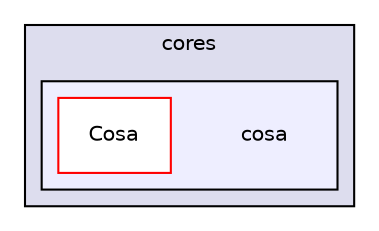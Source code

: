 digraph "cores/cosa" {
  compound=true
  node [ fontsize="10", fontname="Helvetica"];
  edge [ labelfontsize="10", labelfontname="Helvetica"];
  subgraph clusterdir_51d9c9f08f6806a0f97badf342e5b4d7 {
    graph [ bgcolor="#ddddee", pencolor="black", label="cores" fontname="Helvetica", fontsize="10", URL="dir_51d9c9f08f6806a0f97badf342e5b4d7.html"]
  subgraph clusterdir_2ff0fe0176b92edeecddc7a09e0f9f6b {
    graph [ bgcolor="#eeeeff", pencolor="black", label="" URL="dir_2ff0fe0176b92edeecddc7a09e0f9f6b.html"];
    dir_2ff0fe0176b92edeecddc7a09e0f9f6b [shape=plaintext label="cosa"];
    dir_8d48fc4dc712b5485a4a9f61b9daccce [shape=box label="Cosa" color="red" fillcolor="white" style="filled" URL="dir_8d48fc4dc712b5485a4a9f61b9daccce.html"];
  }
  }
}

